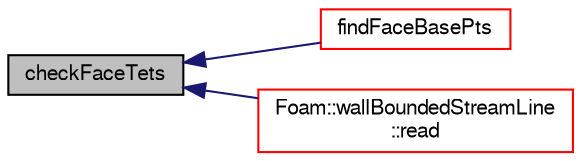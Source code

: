 digraph "checkFaceTets"
{
  bgcolor="transparent";
  edge [fontname="FreeSans",fontsize="10",labelfontname="FreeSans",labelfontsize="10"];
  node [fontname="FreeSans",fontsize="10",shape=record];
  rankdir="LR";
  Node772 [label="checkFaceTets",height=0.2,width=0.4,color="black", fillcolor="grey75", style="filled", fontcolor="black"];
  Node772 -> Node773 [dir="back",color="midnightblue",fontsize="10",style="solid",fontname="FreeSans"];
  Node773 [label="findFaceBasePts",height=0.2,width=0.4,color="red",URL="$a27418.html#a3336759b0c761efa929d4adf95831754",tooltip="Find a suitable base point for each face for decomposition. "];
  Node772 -> Node967 [dir="back",color="midnightblue",fontsize="10",style="solid",fontname="FreeSans"];
  Node967 [label="Foam::wallBoundedStreamLine\l::read",height=0.2,width=0.4,color="red",URL="$a28806.html#aa9b8764750bd9ff67ca32b6551dc7847",tooltip="Read the field average data. "];
}
